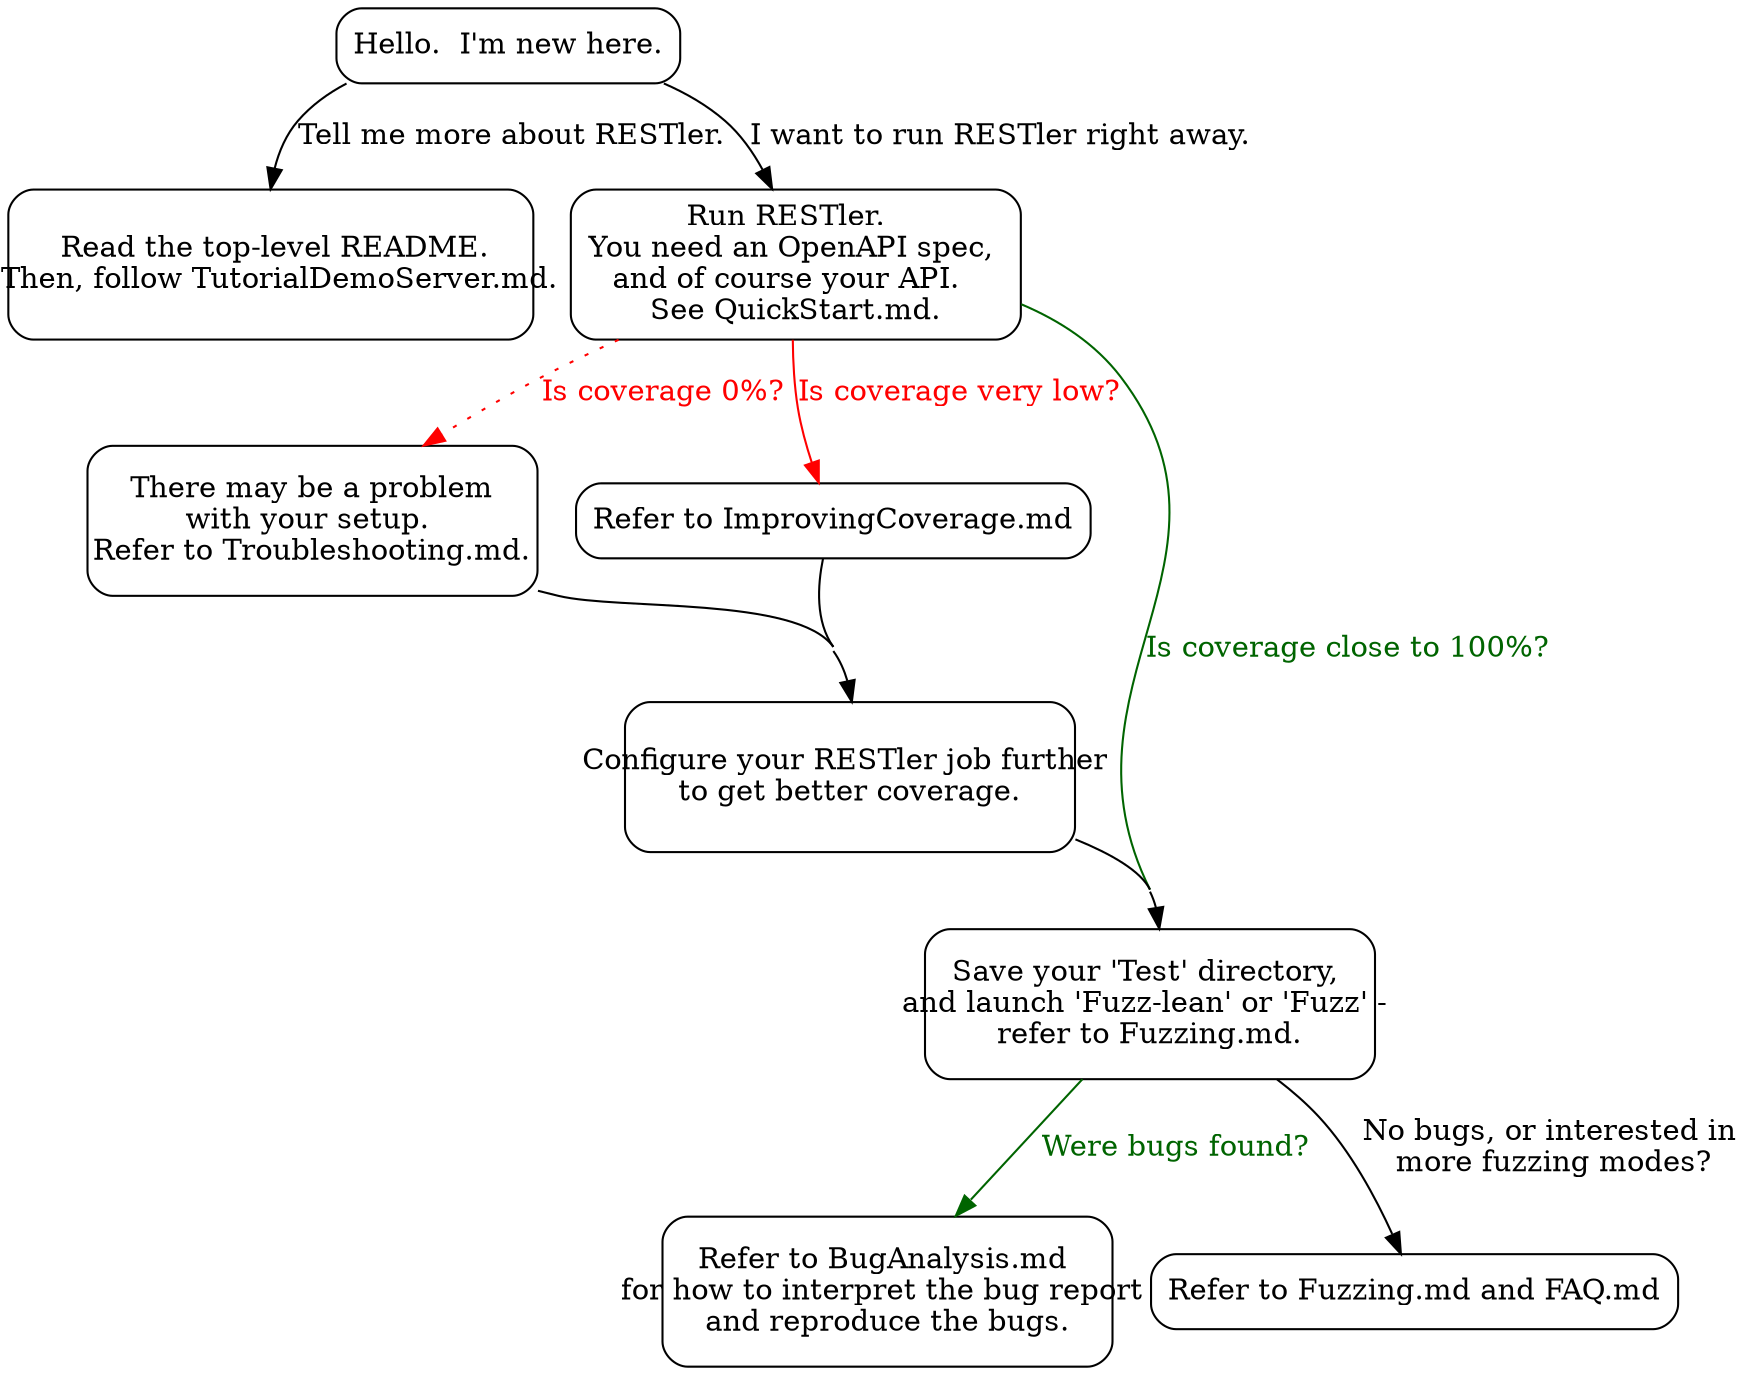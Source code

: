 digraph {
  rankdir=UD;
  concentrate=true;

    start[shape="box", style=rounded, 
            label="Hello.  I'm new here."];
    
    background[shape="box", style="rounded",
                fixedsize="true",
                width="3.5",
                height="1",
                label=" Read the top-level README.\n  Then, follow TutorialDemoServer.md."]

    quickstart[shape="box", style="rounded",
                fixedsize="true",
                width="3",
                height="1",
                label="Run RESTler.  \nYou need an OpenAPI spec, \nand of course your API.  \nSee QuickStart.md."]
 
    troubleshoot[shape="box", style="rounded",
                fixedsize="true",
                width="3",
                height="1",

                label="There may be a problem\n with your setup.  \nRefer to Troubleshooting.md."]

    testmode[shape="box", style="rounded",
                fixedsize="true",
                width="3",
                height="1",
                label="Configure your RESTler job further \nto get better coverage."]

    improvecoverage[shape="box", style="rounded",
                label="Refer to ImprovingCoverage.md"]

    firstfuzz[shape="box", style="rounded",
               fixedsize="true",
                width="3",
                height="1",

                label="Save your 'Test' directory, \nand launch 'Fuzz-lean' or 'Fuzz' - \nrefer to Fuzzing.md."]

    foundbugs[shape="box", style="rounded",
                fixedsize="true",
                width="3",
                height="1",
              label="Refer to BugAnalysis.md \nfor how to interpret the bug report \nand reproduce the bugs."]

    morefuzz[shape="box", style="rounded",
                label="Refer to Fuzzing.md and FAQ.md"]

    start -> background[label="Tell me more about RESTler."];
    start -> quickstart[label="I want to run RESTler right away."];

    quickstart->improvecoverage[label="Is coverage very low?", fontcolor="red",color="red"]
    quickstart->troubleshoot[label="Is coverage 0%?",fontcolor="red",color="red",style="dotted"]
    quickstart->firstfuzz[label="Is coverage close to 100%?", fontcolor="darkgreen",color="darkgreen"]

    troubleshoot->testmode
    improvecoverage->testmode
    testmode->firstfuzz
    firstfuzz->foundbugs[label="Were bugs found?",fontcolor="darkgreen",color="darkgreen"]
    firstfuzz->morefuzz[label="No bugs, or interested in\n more fuzzing modes?"]
    
}